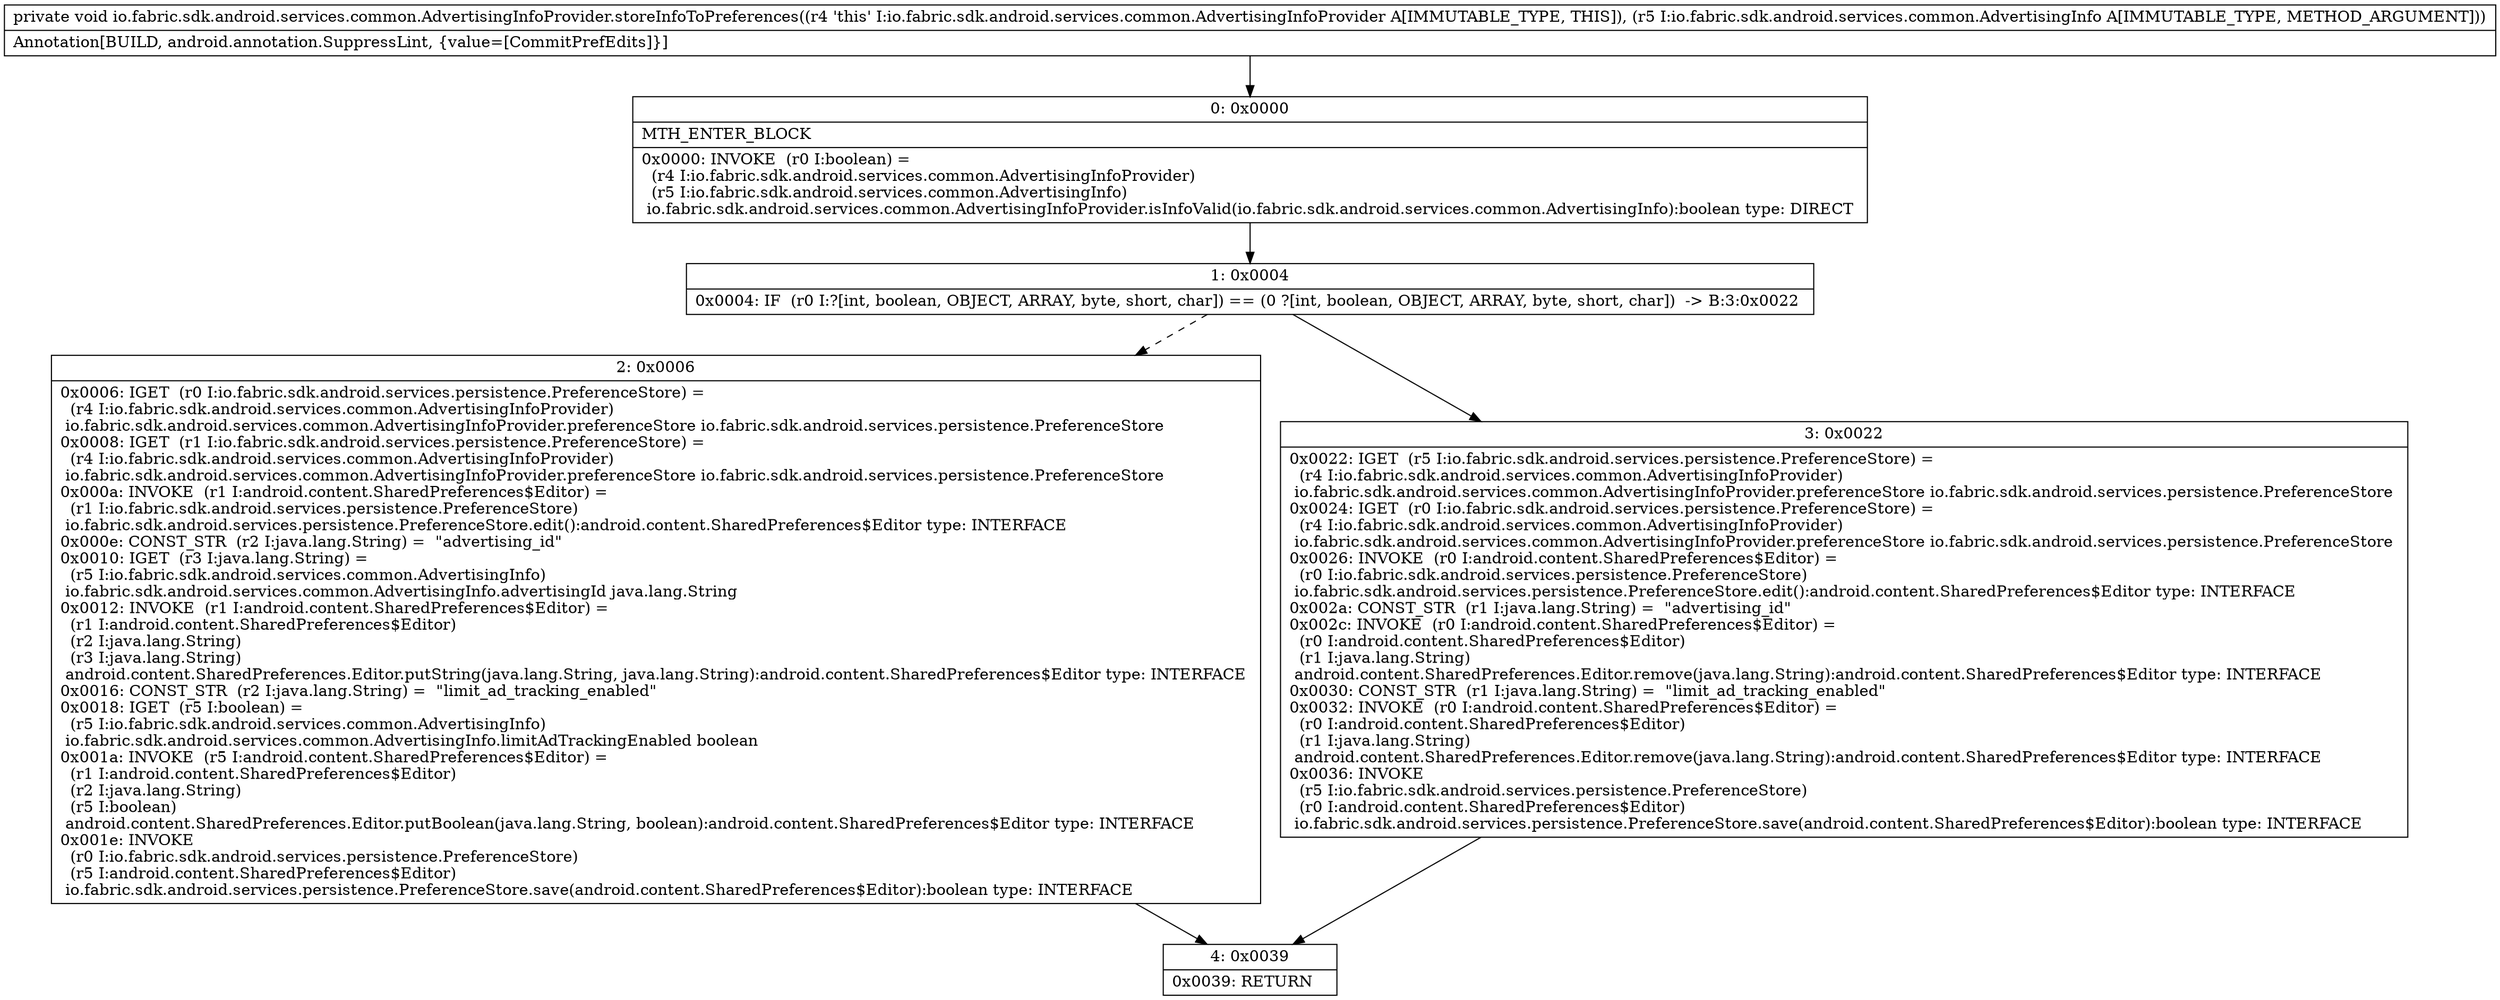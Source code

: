 digraph "CFG forio.fabric.sdk.android.services.common.AdvertisingInfoProvider.storeInfoToPreferences(Lio\/fabric\/sdk\/android\/services\/common\/AdvertisingInfo;)V" {
Node_0 [shape=record,label="{0\:\ 0x0000|MTH_ENTER_BLOCK\l|0x0000: INVOKE  (r0 I:boolean) = \l  (r4 I:io.fabric.sdk.android.services.common.AdvertisingInfoProvider)\l  (r5 I:io.fabric.sdk.android.services.common.AdvertisingInfo)\l io.fabric.sdk.android.services.common.AdvertisingInfoProvider.isInfoValid(io.fabric.sdk.android.services.common.AdvertisingInfo):boolean type: DIRECT \l}"];
Node_1 [shape=record,label="{1\:\ 0x0004|0x0004: IF  (r0 I:?[int, boolean, OBJECT, ARRAY, byte, short, char]) == (0 ?[int, boolean, OBJECT, ARRAY, byte, short, char])  \-\> B:3:0x0022 \l}"];
Node_2 [shape=record,label="{2\:\ 0x0006|0x0006: IGET  (r0 I:io.fabric.sdk.android.services.persistence.PreferenceStore) = \l  (r4 I:io.fabric.sdk.android.services.common.AdvertisingInfoProvider)\l io.fabric.sdk.android.services.common.AdvertisingInfoProvider.preferenceStore io.fabric.sdk.android.services.persistence.PreferenceStore \l0x0008: IGET  (r1 I:io.fabric.sdk.android.services.persistence.PreferenceStore) = \l  (r4 I:io.fabric.sdk.android.services.common.AdvertisingInfoProvider)\l io.fabric.sdk.android.services.common.AdvertisingInfoProvider.preferenceStore io.fabric.sdk.android.services.persistence.PreferenceStore \l0x000a: INVOKE  (r1 I:android.content.SharedPreferences$Editor) = \l  (r1 I:io.fabric.sdk.android.services.persistence.PreferenceStore)\l io.fabric.sdk.android.services.persistence.PreferenceStore.edit():android.content.SharedPreferences$Editor type: INTERFACE \l0x000e: CONST_STR  (r2 I:java.lang.String) =  \"advertising_id\" \l0x0010: IGET  (r3 I:java.lang.String) = \l  (r5 I:io.fabric.sdk.android.services.common.AdvertisingInfo)\l io.fabric.sdk.android.services.common.AdvertisingInfo.advertisingId java.lang.String \l0x0012: INVOKE  (r1 I:android.content.SharedPreferences$Editor) = \l  (r1 I:android.content.SharedPreferences$Editor)\l  (r2 I:java.lang.String)\l  (r3 I:java.lang.String)\l android.content.SharedPreferences.Editor.putString(java.lang.String, java.lang.String):android.content.SharedPreferences$Editor type: INTERFACE \l0x0016: CONST_STR  (r2 I:java.lang.String) =  \"limit_ad_tracking_enabled\" \l0x0018: IGET  (r5 I:boolean) = \l  (r5 I:io.fabric.sdk.android.services.common.AdvertisingInfo)\l io.fabric.sdk.android.services.common.AdvertisingInfo.limitAdTrackingEnabled boolean \l0x001a: INVOKE  (r5 I:android.content.SharedPreferences$Editor) = \l  (r1 I:android.content.SharedPreferences$Editor)\l  (r2 I:java.lang.String)\l  (r5 I:boolean)\l android.content.SharedPreferences.Editor.putBoolean(java.lang.String, boolean):android.content.SharedPreferences$Editor type: INTERFACE \l0x001e: INVOKE  \l  (r0 I:io.fabric.sdk.android.services.persistence.PreferenceStore)\l  (r5 I:android.content.SharedPreferences$Editor)\l io.fabric.sdk.android.services.persistence.PreferenceStore.save(android.content.SharedPreferences$Editor):boolean type: INTERFACE \l}"];
Node_3 [shape=record,label="{3\:\ 0x0022|0x0022: IGET  (r5 I:io.fabric.sdk.android.services.persistence.PreferenceStore) = \l  (r4 I:io.fabric.sdk.android.services.common.AdvertisingInfoProvider)\l io.fabric.sdk.android.services.common.AdvertisingInfoProvider.preferenceStore io.fabric.sdk.android.services.persistence.PreferenceStore \l0x0024: IGET  (r0 I:io.fabric.sdk.android.services.persistence.PreferenceStore) = \l  (r4 I:io.fabric.sdk.android.services.common.AdvertisingInfoProvider)\l io.fabric.sdk.android.services.common.AdvertisingInfoProvider.preferenceStore io.fabric.sdk.android.services.persistence.PreferenceStore \l0x0026: INVOKE  (r0 I:android.content.SharedPreferences$Editor) = \l  (r0 I:io.fabric.sdk.android.services.persistence.PreferenceStore)\l io.fabric.sdk.android.services.persistence.PreferenceStore.edit():android.content.SharedPreferences$Editor type: INTERFACE \l0x002a: CONST_STR  (r1 I:java.lang.String) =  \"advertising_id\" \l0x002c: INVOKE  (r0 I:android.content.SharedPreferences$Editor) = \l  (r0 I:android.content.SharedPreferences$Editor)\l  (r1 I:java.lang.String)\l android.content.SharedPreferences.Editor.remove(java.lang.String):android.content.SharedPreferences$Editor type: INTERFACE \l0x0030: CONST_STR  (r1 I:java.lang.String) =  \"limit_ad_tracking_enabled\" \l0x0032: INVOKE  (r0 I:android.content.SharedPreferences$Editor) = \l  (r0 I:android.content.SharedPreferences$Editor)\l  (r1 I:java.lang.String)\l android.content.SharedPreferences.Editor.remove(java.lang.String):android.content.SharedPreferences$Editor type: INTERFACE \l0x0036: INVOKE  \l  (r5 I:io.fabric.sdk.android.services.persistence.PreferenceStore)\l  (r0 I:android.content.SharedPreferences$Editor)\l io.fabric.sdk.android.services.persistence.PreferenceStore.save(android.content.SharedPreferences$Editor):boolean type: INTERFACE \l}"];
Node_4 [shape=record,label="{4\:\ 0x0039|0x0039: RETURN   \l}"];
MethodNode[shape=record,label="{private void io.fabric.sdk.android.services.common.AdvertisingInfoProvider.storeInfoToPreferences((r4 'this' I:io.fabric.sdk.android.services.common.AdvertisingInfoProvider A[IMMUTABLE_TYPE, THIS]), (r5 I:io.fabric.sdk.android.services.common.AdvertisingInfo A[IMMUTABLE_TYPE, METHOD_ARGUMENT]))  | Annotation[BUILD, android.annotation.SuppressLint, \{value=[CommitPrefEdits]\}]\l}"];
MethodNode -> Node_0;
Node_0 -> Node_1;
Node_1 -> Node_2[style=dashed];
Node_1 -> Node_3;
Node_2 -> Node_4;
Node_3 -> Node_4;
}

